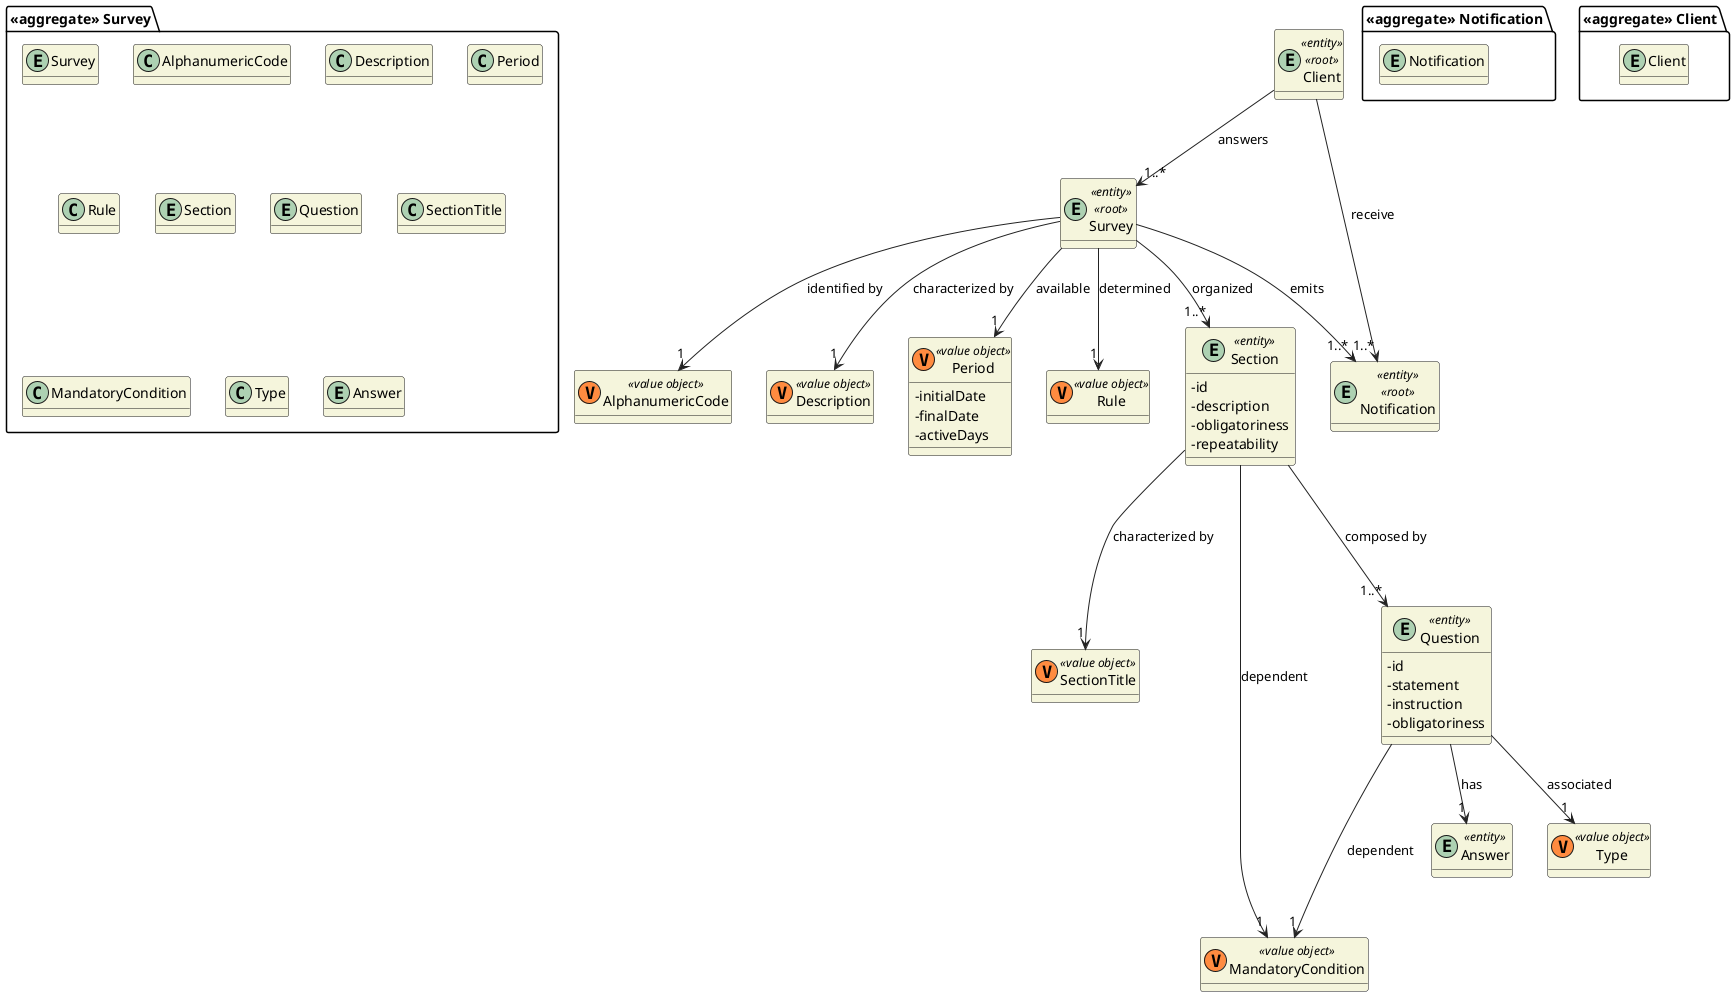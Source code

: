 @startuml

skinparam classAttributeIconSize 0
hide empty attributes
skinparam classBackgroundColor beige
skinparam ArrowColor #222222

package "<<aggregate>> Survey" {
    entity Survey
    class AlphanumericCode
    class Description
    class Period
    class Rule
    entity Section
    entity Question
    class SectionTitle
    class MandatoryCondition
    class Type
    entity Answer
}

entity Survey <<entity>> <<root>> {


}

class AlphanumericCode <<(V,#FF8B40) value object>>
class Description <<(V,#FF8B40) value object>>
class Period <<(V,#FF8B40) value object>> {
- initialDate
- finalDate
- activeDays
}
class Rule <<(V,#FF8B40) value object>>
entity Section <<entity>> {
- id
- description
- obligatoriness
- repeatability
}

class SectionTitle <<(V,#FF8B40) value object>>
class MandatoryCondition <<(V,#FF8B40) value object>>
entity Question <<entity>> {
- id
- statement
- instruction
- obligatoriness
}
entity Answer <<entity>> {
}
class Type <<(V,#FF8B40) value object>>

Survey --> "1" AlphanumericCode : identified by
Survey --> "1" Description : characterized by
Survey --> "1" Period : available
Survey --> "1" Rule : determined
Survey --> "1..*" Section : organized
Section ---> "1..*" Question: composed by
Section ---> "1" SectionTitle: characterized by
Section --> "1"  MandatoryCondition: dependent
Question ---> "1" MandatoryCondition: dependent
Question --> "1" Type: associated

Question --> "1" Answer : has
package "<<aggregate>> Notification" {
    entity Notification
}

entity Notification <<entity>> <<root>> {


}

Survey --> "1..*" Notification : emits

package "<<aggregate>> Client" {
    entity Client
}

entity Client <<entity>> <<root>> {

}

Client --> "1..*" Notification : receive
Client --> "1..*" Survey : answers


@enduml